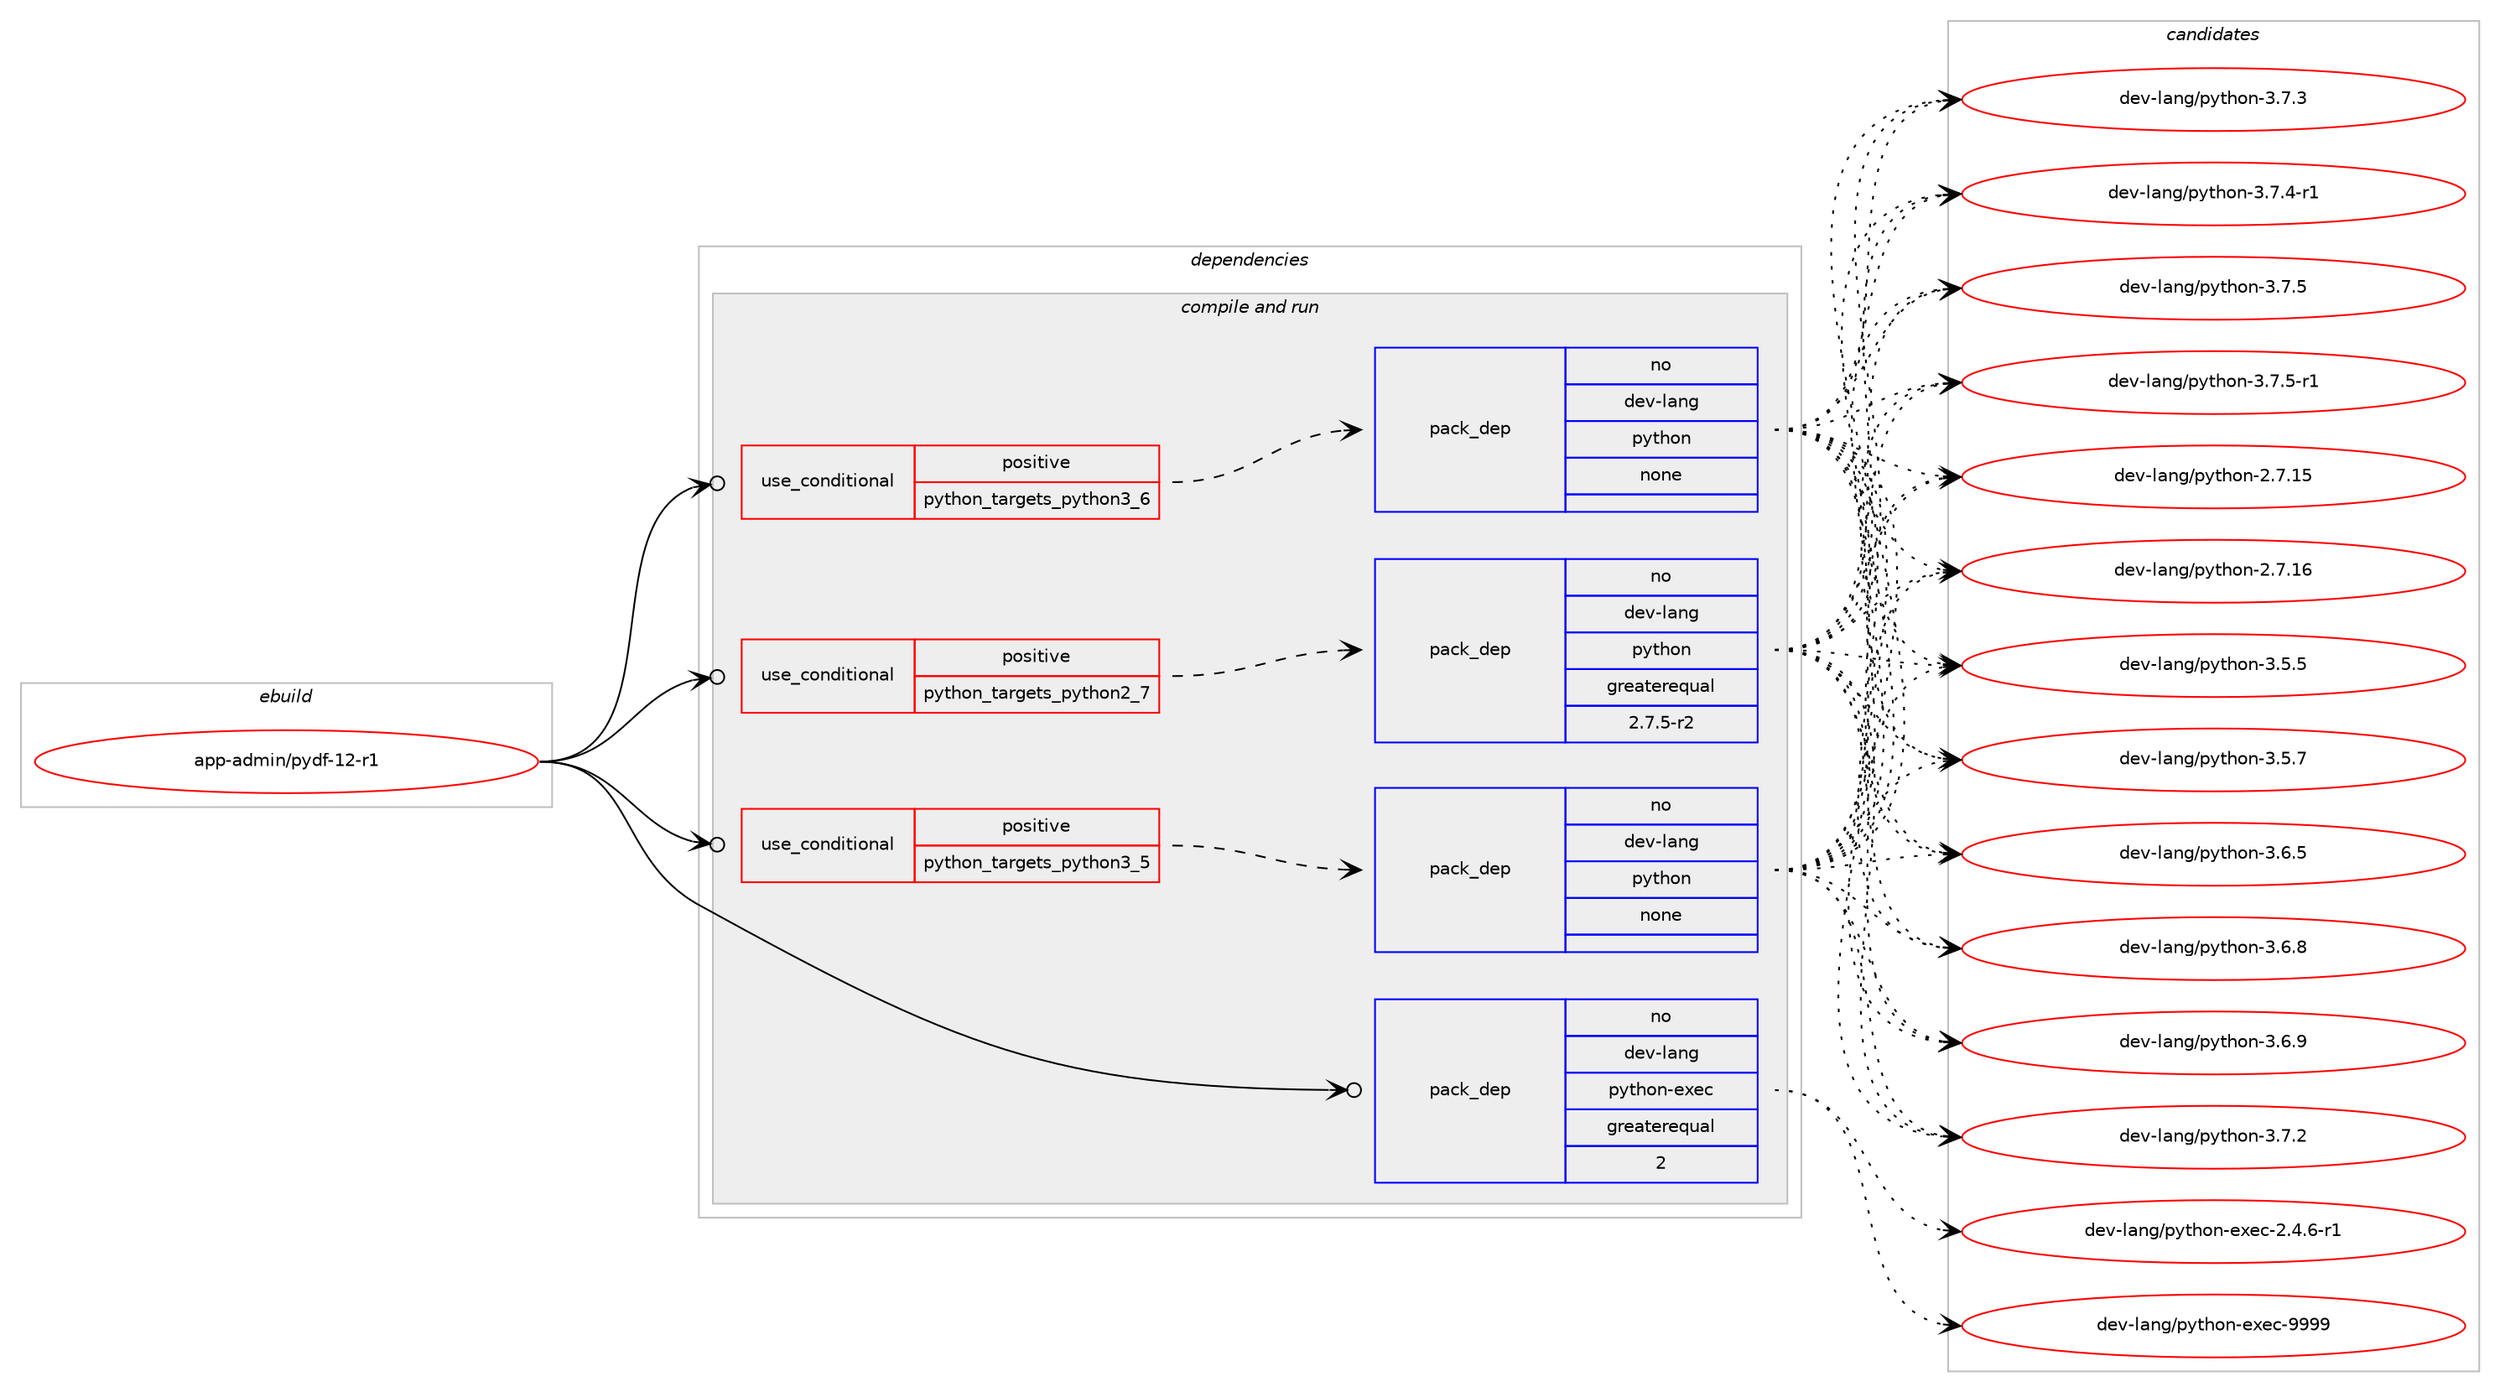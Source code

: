 digraph prolog {

# *************
# Graph options
# *************

newrank=true;
concentrate=true;
compound=true;
graph [rankdir=LR,fontname=Helvetica,fontsize=10,ranksep=1.5];#, ranksep=2.5, nodesep=0.2];
edge  [arrowhead=vee];
node  [fontname=Helvetica,fontsize=10];

# **********
# The ebuild
# **********

subgraph cluster_leftcol {
color=gray;
rank=same;
label=<<i>ebuild</i>>;
id [label="app-admin/pydf-12-r1", color=red, width=4, href="../app-admin/pydf-12-r1.svg"];
}

# ****************
# The dependencies
# ****************

subgraph cluster_midcol {
color=gray;
label=<<i>dependencies</i>>;
subgraph cluster_compile {
fillcolor="#eeeeee";
style=filled;
label=<<i>compile</i>>;
}
subgraph cluster_compileandrun {
fillcolor="#eeeeee";
style=filled;
label=<<i>compile and run</i>>;
subgraph cond111716 {
dependency469435 [label=<<TABLE BORDER="0" CELLBORDER="1" CELLSPACING="0" CELLPADDING="4"><TR><TD ROWSPAN="3" CELLPADDING="10">use_conditional</TD></TR><TR><TD>positive</TD></TR><TR><TD>python_targets_python2_7</TD></TR></TABLE>>, shape=none, color=red];
subgraph pack349184 {
dependency469436 [label=<<TABLE BORDER="0" CELLBORDER="1" CELLSPACING="0" CELLPADDING="4" WIDTH="220"><TR><TD ROWSPAN="6" CELLPADDING="30">pack_dep</TD></TR><TR><TD WIDTH="110">no</TD></TR><TR><TD>dev-lang</TD></TR><TR><TD>python</TD></TR><TR><TD>greaterequal</TD></TR><TR><TD>2.7.5-r2</TD></TR></TABLE>>, shape=none, color=blue];
}
dependency469435:e -> dependency469436:w [weight=20,style="dashed",arrowhead="vee"];
}
id:e -> dependency469435:w [weight=20,style="solid",arrowhead="odotvee"];
subgraph cond111717 {
dependency469437 [label=<<TABLE BORDER="0" CELLBORDER="1" CELLSPACING="0" CELLPADDING="4"><TR><TD ROWSPAN="3" CELLPADDING="10">use_conditional</TD></TR><TR><TD>positive</TD></TR><TR><TD>python_targets_python3_5</TD></TR></TABLE>>, shape=none, color=red];
subgraph pack349185 {
dependency469438 [label=<<TABLE BORDER="0" CELLBORDER="1" CELLSPACING="0" CELLPADDING="4" WIDTH="220"><TR><TD ROWSPAN="6" CELLPADDING="30">pack_dep</TD></TR><TR><TD WIDTH="110">no</TD></TR><TR><TD>dev-lang</TD></TR><TR><TD>python</TD></TR><TR><TD>none</TD></TR><TR><TD></TD></TR></TABLE>>, shape=none, color=blue];
}
dependency469437:e -> dependency469438:w [weight=20,style="dashed",arrowhead="vee"];
}
id:e -> dependency469437:w [weight=20,style="solid",arrowhead="odotvee"];
subgraph cond111718 {
dependency469439 [label=<<TABLE BORDER="0" CELLBORDER="1" CELLSPACING="0" CELLPADDING="4"><TR><TD ROWSPAN="3" CELLPADDING="10">use_conditional</TD></TR><TR><TD>positive</TD></TR><TR><TD>python_targets_python3_6</TD></TR></TABLE>>, shape=none, color=red];
subgraph pack349186 {
dependency469440 [label=<<TABLE BORDER="0" CELLBORDER="1" CELLSPACING="0" CELLPADDING="4" WIDTH="220"><TR><TD ROWSPAN="6" CELLPADDING="30">pack_dep</TD></TR><TR><TD WIDTH="110">no</TD></TR><TR><TD>dev-lang</TD></TR><TR><TD>python</TD></TR><TR><TD>none</TD></TR><TR><TD></TD></TR></TABLE>>, shape=none, color=blue];
}
dependency469439:e -> dependency469440:w [weight=20,style="dashed",arrowhead="vee"];
}
id:e -> dependency469439:w [weight=20,style="solid",arrowhead="odotvee"];
subgraph pack349187 {
dependency469441 [label=<<TABLE BORDER="0" CELLBORDER="1" CELLSPACING="0" CELLPADDING="4" WIDTH="220"><TR><TD ROWSPAN="6" CELLPADDING="30">pack_dep</TD></TR><TR><TD WIDTH="110">no</TD></TR><TR><TD>dev-lang</TD></TR><TR><TD>python-exec</TD></TR><TR><TD>greaterequal</TD></TR><TR><TD>2</TD></TR></TABLE>>, shape=none, color=blue];
}
id:e -> dependency469441:w [weight=20,style="solid",arrowhead="odotvee"];
}
subgraph cluster_run {
fillcolor="#eeeeee";
style=filled;
label=<<i>run</i>>;
}
}

# **************
# The candidates
# **************

subgraph cluster_choices {
rank=same;
color=gray;
label=<<i>candidates</i>>;

subgraph choice349184 {
color=black;
nodesep=1;
choice10010111845108971101034711212111610411111045504655464953 [label="dev-lang/python-2.7.15", color=red, width=4,href="../dev-lang/python-2.7.15.svg"];
choice10010111845108971101034711212111610411111045504655464954 [label="dev-lang/python-2.7.16", color=red, width=4,href="../dev-lang/python-2.7.16.svg"];
choice100101118451089711010347112121116104111110455146534653 [label="dev-lang/python-3.5.5", color=red, width=4,href="../dev-lang/python-3.5.5.svg"];
choice100101118451089711010347112121116104111110455146534655 [label="dev-lang/python-3.5.7", color=red, width=4,href="../dev-lang/python-3.5.7.svg"];
choice100101118451089711010347112121116104111110455146544653 [label="dev-lang/python-3.6.5", color=red, width=4,href="../dev-lang/python-3.6.5.svg"];
choice100101118451089711010347112121116104111110455146544656 [label="dev-lang/python-3.6.8", color=red, width=4,href="../dev-lang/python-3.6.8.svg"];
choice100101118451089711010347112121116104111110455146544657 [label="dev-lang/python-3.6.9", color=red, width=4,href="../dev-lang/python-3.6.9.svg"];
choice100101118451089711010347112121116104111110455146554650 [label="dev-lang/python-3.7.2", color=red, width=4,href="../dev-lang/python-3.7.2.svg"];
choice100101118451089711010347112121116104111110455146554651 [label="dev-lang/python-3.7.3", color=red, width=4,href="../dev-lang/python-3.7.3.svg"];
choice1001011184510897110103471121211161041111104551465546524511449 [label="dev-lang/python-3.7.4-r1", color=red, width=4,href="../dev-lang/python-3.7.4-r1.svg"];
choice100101118451089711010347112121116104111110455146554653 [label="dev-lang/python-3.7.5", color=red, width=4,href="../dev-lang/python-3.7.5.svg"];
choice1001011184510897110103471121211161041111104551465546534511449 [label="dev-lang/python-3.7.5-r1", color=red, width=4,href="../dev-lang/python-3.7.5-r1.svg"];
dependency469436:e -> choice10010111845108971101034711212111610411111045504655464953:w [style=dotted,weight="100"];
dependency469436:e -> choice10010111845108971101034711212111610411111045504655464954:w [style=dotted,weight="100"];
dependency469436:e -> choice100101118451089711010347112121116104111110455146534653:w [style=dotted,weight="100"];
dependency469436:e -> choice100101118451089711010347112121116104111110455146534655:w [style=dotted,weight="100"];
dependency469436:e -> choice100101118451089711010347112121116104111110455146544653:w [style=dotted,weight="100"];
dependency469436:e -> choice100101118451089711010347112121116104111110455146544656:w [style=dotted,weight="100"];
dependency469436:e -> choice100101118451089711010347112121116104111110455146544657:w [style=dotted,weight="100"];
dependency469436:e -> choice100101118451089711010347112121116104111110455146554650:w [style=dotted,weight="100"];
dependency469436:e -> choice100101118451089711010347112121116104111110455146554651:w [style=dotted,weight="100"];
dependency469436:e -> choice1001011184510897110103471121211161041111104551465546524511449:w [style=dotted,weight="100"];
dependency469436:e -> choice100101118451089711010347112121116104111110455146554653:w [style=dotted,weight="100"];
dependency469436:e -> choice1001011184510897110103471121211161041111104551465546534511449:w [style=dotted,weight="100"];
}
subgraph choice349185 {
color=black;
nodesep=1;
choice10010111845108971101034711212111610411111045504655464953 [label="dev-lang/python-2.7.15", color=red, width=4,href="../dev-lang/python-2.7.15.svg"];
choice10010111845108971101034711212111610411111045504655464954 [label="dev-lang/python-2.7.16", color=red, width=4,href="../dev-lang/python-2.7.16.svg"];
choice100101118451089711010347112121116104111110455146534653 [label="dev-lang/python-3.5.5", color=red, width=4,href="../dev-lang/python-3.5.5.svg"];
choice100101118451089711010347112121116104111110455146534655 [label="dev-lang/python-3.5.7", color=red, width=4,href="../dev-lang/python-3.5.7.svg"];
choice100101118451089711010347112121116104111110455146544653 [label="dev-lang/python-3.6.5", color=red, width=4,href="../dev-lang/python-3.6.5.svg"];
choice100101118451089711010347112121116104111110455146544656 [label="dev-lang/python-3.6.8", color=red, width=4,href="../dev-lang/python-3.6.8.svg"];
choice100101118451089711010347112121116104111110455146544657 [label="dev-lang/python-3.6.9", color=red, width=4,href="../dev-lang/python-3.6.9.svg"];
choice100101118451089711010347112121116104111110455146554650 [label="dev-lang/python-3.7.2", color=red, width=4,href="../dev-lang/python-3.7.2.svg"];
choice100101118451089711010347112121116104111110455146554651 [label="dev-lang/python-3.7.3", color=red, width=4,href="../dev-lang/python-3.7.3.svg"];
choice1001011184510897110103471121211161041111104551465546524511449 [label="dev-lang/python-3.7.4-r1", color=red, width=4,href="../dev-lang/python-3.7.4-r1.svg"];
choice100101118451089711010347112121116104111110455146554653 [label="dev-lang/python-3.7.5", color=red, width=4,href="../dev-lang/python-3.7.5.svg"];
choice1001011184510897110103471121211161041111104551465546534511449 [label="dev-lang/python-3.7.5-r1", color=red, width=4,href="../dev-lang/python-3.7.5-r1.svg"];
dependency469438:e -> choice10010111845108971101034711212111610411111045504655464953:w [style=dotted,weight="100"];
dependency469438:e -> choice10010111845108971101034711212111610411111045504655464954:w [style=dotted,weight="100"];
dependency469438:e -> choice100101118451089711010347112121116104111110455146534653:w [style=dotted,weight="100"];
dependency469438:e -> choice100101118451089711010347112121116104111110455146534655:w [style=dotted,weight="100"];
dependency469438:e -> choice100101118451089711010347112121116104111110455146544653:w [style=dotted,weight="100"];
dependency469438:e -> choice100101118451089711010347112121116104111110455146544656:w [style=dotted,weight="100"];
dependency469438:e -> choice100101118451089711010347112121116104111110455146544657:w [style=dotted,weight="100"];
dependency469438:e -> choice100101118451089711010347112121116104111110455146554650:w [style=dotted,weight="100"];
dependency469438:e -> choice100101118451089711010347112121116104111110455146554651:w [style=dotted,weight="100"];
dependency469438:e -> choice1001011184510897110103471121211161041111104551465546524511449:w [style=dotted,weight="100"];
dependency469438:e -> choice100101118451089711010347112121116104111110455146554653:w [style=dotted,weight="100"];
dependency469438:e -> choice1001011184510897110103471121211161041111104551465546534511449:w [style=dotted,weight="100"];
}
subgraph choice349186 {
color=black;
nodesep=1;
choice10010111845108971101034711212111610411111045504655464953 [label="dev-lang/python-2.7.15", color=red, width=4,href="../dev-lang/python-2.7.15.svg"];
choice10010111845108971101034711212111610411111045504655464954 [label="dev-lang/python-2.7.16", color=red, width=4,href="../dev-lang/python-2.7.16.svg"];
choice100101118451089711010347112121116104111110455146534653 [label="dev-lang/python-3.5.5", color=red, width=4,href="../dev-lang/python-3.5.5.svg"];
choice100101118451089711010347112121116104111110455146534655 [label="dev-lang/python-3.5.7", color=red, width=4,href="../dev-lang/python-3.5.7.svg"];
choice100101118451089711010347112121116104111110455146544653 [label="dev-lang/python-3.6.5", color=red, width=4,href="../dev-lang/python-3.6.5.svg"];
choice100101118451089711010347112121116104111110455146544656 [label="dev-lang/python-3.6.8", color=red, width=4,href="../dev-lang/python-3.6.8.svg"];
choice100101118451089711010347112121116104111110455146544657 [label="dev-lang/python-3.6.9", color=red, width=4,href="../dev-lang/python-3.6.9.svg"];
choice100101118451089711010347112121116104111110455146554650 [label="dev-lang/python-3.7.2", color=red, width=4,href="../dev-lang/python-3.7.2.svg"];
choice100101118451089711010347112121116104111110455146554651 [label="dev-lang/python-3.7.3", color=red, width=4,href="../dev-lang/python-3.7.3.svg"];
choice1001011184510897110103471121211161041111104551465546524511449 [label="dev-lang/python-3.7.4-r1", color=red, width=4,href="../dev-lang/python-3.7.4-r1.svg"];
choice100101118451089711010347112121116104111110455146554653 [label="dev-lang/python-3.7.5", color=red, width=4,href="../dev-lang/python-3.7.5.svg"];
choice1001011184510897110103471121211161041111104551465546534511449 [label="dev-lang/python-3.7.5-r1", color=red, width=4,href="../dev-lang/python-3.7.5-r1.svg"];
dependency469440:e -> choice10010111845108971101034711212111610411111045504655464953:w [style=dotted,weight="100"];
dependency469440:e -> choice10010111845108971101034711212111610411111045504655464954:w [style=dotted,weight="100"];
dependency469440:e -> choice100101118451089711010347112121116104111110455146534653:w [style=dotted,weight="100"];
dependency469440:e -> choice100101118451089711010347112121116104111110455146534655:w [style=dotted,weight="100"];
dependency469440:e -> choice100101118451089711010347112121116104111110455146544653:w [style=dotted,weight="100"];
dependency469440:e -> choice100101118451089711010347112121116104111110455146544656:w [style=dotted,weight="100"];
dependency469440:e -> choice100101118451089711010347112121116104111110455146544657:w [style=dotted,weight="100"];
dependency469440:e -> choice100101118451089711010347112121116104111110455146554650:w [style=dotted,weight="100"];
dependency469440:e -> choice100101118451089711010347112121116104111110455146554651:w [style=dotted,weight="100"];
dependency469440:e -> choice1001011184510897110103471121211161041111104551465546524511449:w [style=dotted,weight="100"];
dependency469440:e -> choice100101118451089711010347112121116104111110455146554653:w [style=dotted,weight="100"];
dependency469440:e -> choice1001011184510897110103471121211161041111104551465546534511449:w [style=dotted,weight="100"];
}
subgraph choice349187 {
color=black;
nodesep=1;
choice10010111845108971101034711212111610411111045101120101994550465246544511449 [label="dev-lang/python-exec-2.4.6-r1", color=red, width=4,href="../dev-lang/python-exec-2.4.6-r1.svg"];
choice10010111845108971101034711212111610411111045101120101994557575757 [label="dev-lang/python-exec-9999", color=red, width=4,href="../dev-lang/python-exec-9999.svg"];
dependency469441:e -> choice10010111845108971101034711212111610411111045101120101994550465246544511449:w [style=dotted,weight="100"];
dependency469441:e -> choice10010111845108971101034711212111610411111045101120101994557575757:w [style=dotted,weight="100"];
}
}

}
